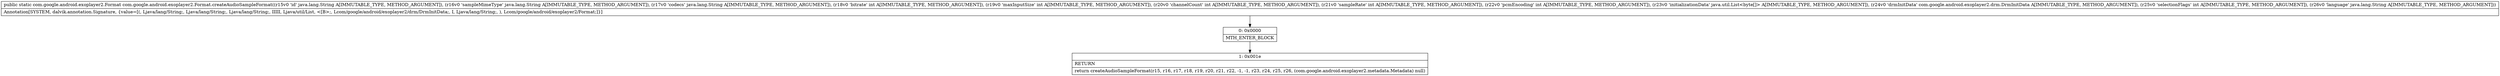 digraph "CFG forcom.google.android.exoplayer2.Format.createAudioSampleFormat(Ljava\/lang\/String;Ljava\/lang\/String;Ljava\/lang\/String;IIIIILjava\/util\/List;Lcom\/google\/android\/exoplayer2\/drm\/DrmInitData;ILjava\/lang\/String;)Lcom\/google\/android\/exoplayer2\/Format;" {
Node_0 [shape=record,label="{0\:\ 0x0000|MTH_ENTER_BLOCK\l}"];
Node_1 [shape=record,label="{1\:\ 0x001e|RETURN\l|return createAudioSampleFormat(r15, r16, r17, r18, r19, r20, r21, r22, \-1, \-1, r23, r24, r25, r26, (com.google.android.exoplayer2.metadata.Metadata) null)\l}"];
MethodNode[shape=record,label="{public static com.google.android.exoplayer2.Format com.google.android.exoplayer2.Format.createAudioSampleFormat((r15v0 'id' java.lang.String A[IMMUTABLE_TYPE, METHOD_ARGUMENT]), (r16v0 'sampleMimeType' java.lang.String A[IMMUTABLE_TYPE, METHOD_ARGUMENT]), (r17v0 'codecs' java.lang.String A[IMMUTABLE_TYPE, METHOD_ARGUMENT]), (r18v0 'bitrate' int A[IMMUTABLE_TYPE, METHOD_ARGUMENT]), (r19v0 'maxInputSize' int A[IMMUTABLE_TYPE, METHOD_ARGUMENT]), (r20v0 'channelCount' int A[IMMUTABLE_TYPE, METHOD_ARGUMENT]), (r21v0 'sampleRate' int A[IMMUTABLE_TYPE, METHOD_ARGUMENT]), (r22v0 'pcmEncoding' int A[IMMUTABLE_TYPE, METHOD_ARGUMENT]), (r23v0 'initializationData' java.util.List\<byte[]\> A[IMMUTABLE_TYPE, METHOD_ARGUMENT]), (r24v0 'drmInitData' com.google.android.exoplayer2.drm.DrmInitData A[IMMUTABLE_TYPE, METHOD_ARGUMENT]), (r25v0 'selectionFlags' int A[IMMUTABLE_TYPE, METHOD_ARGUMENT]), (r26v0 'language' java.lang.String A[IMMUTABLE_TYPE, METHOD_ARGUMENT]))  | Annotation[SYSTEM, dalvik.annotation.Signature, \{value=[(, Ljava\/lang\/String;, Ljava\/lang\/String;, Ljava\/lang\/String;, IIIII, Ljava\/util\/List, \<[B\>;, Lcom\/google\/android\/exoplayer2\/drm\/DrmInitData;, I, Ljava\/lang\/String;, ), Lcom\/google\/android\/exoplayer2\/Format;]\}]\l}"];
MethodNode -> Node_0;
Node_0 -> Node_1;
}

